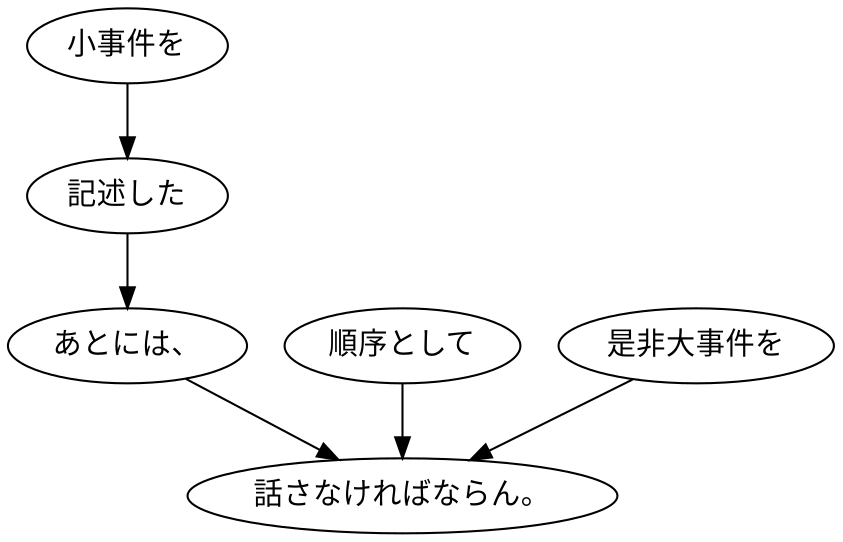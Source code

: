 digraph graph4989 {
	node0 [label="小事件を"];
	node1 [label="記述した"];
	node2 [label="あとには、"];
	node3 [label="順序として"];
	node4 [label="是非大事件を"];
	node5 [label="話さなければならん。"];
	node0 -> node1;
	node1 -> node2;
	node2 -> node5;
	node3 -> node5;
	node4 -> node5;
}
